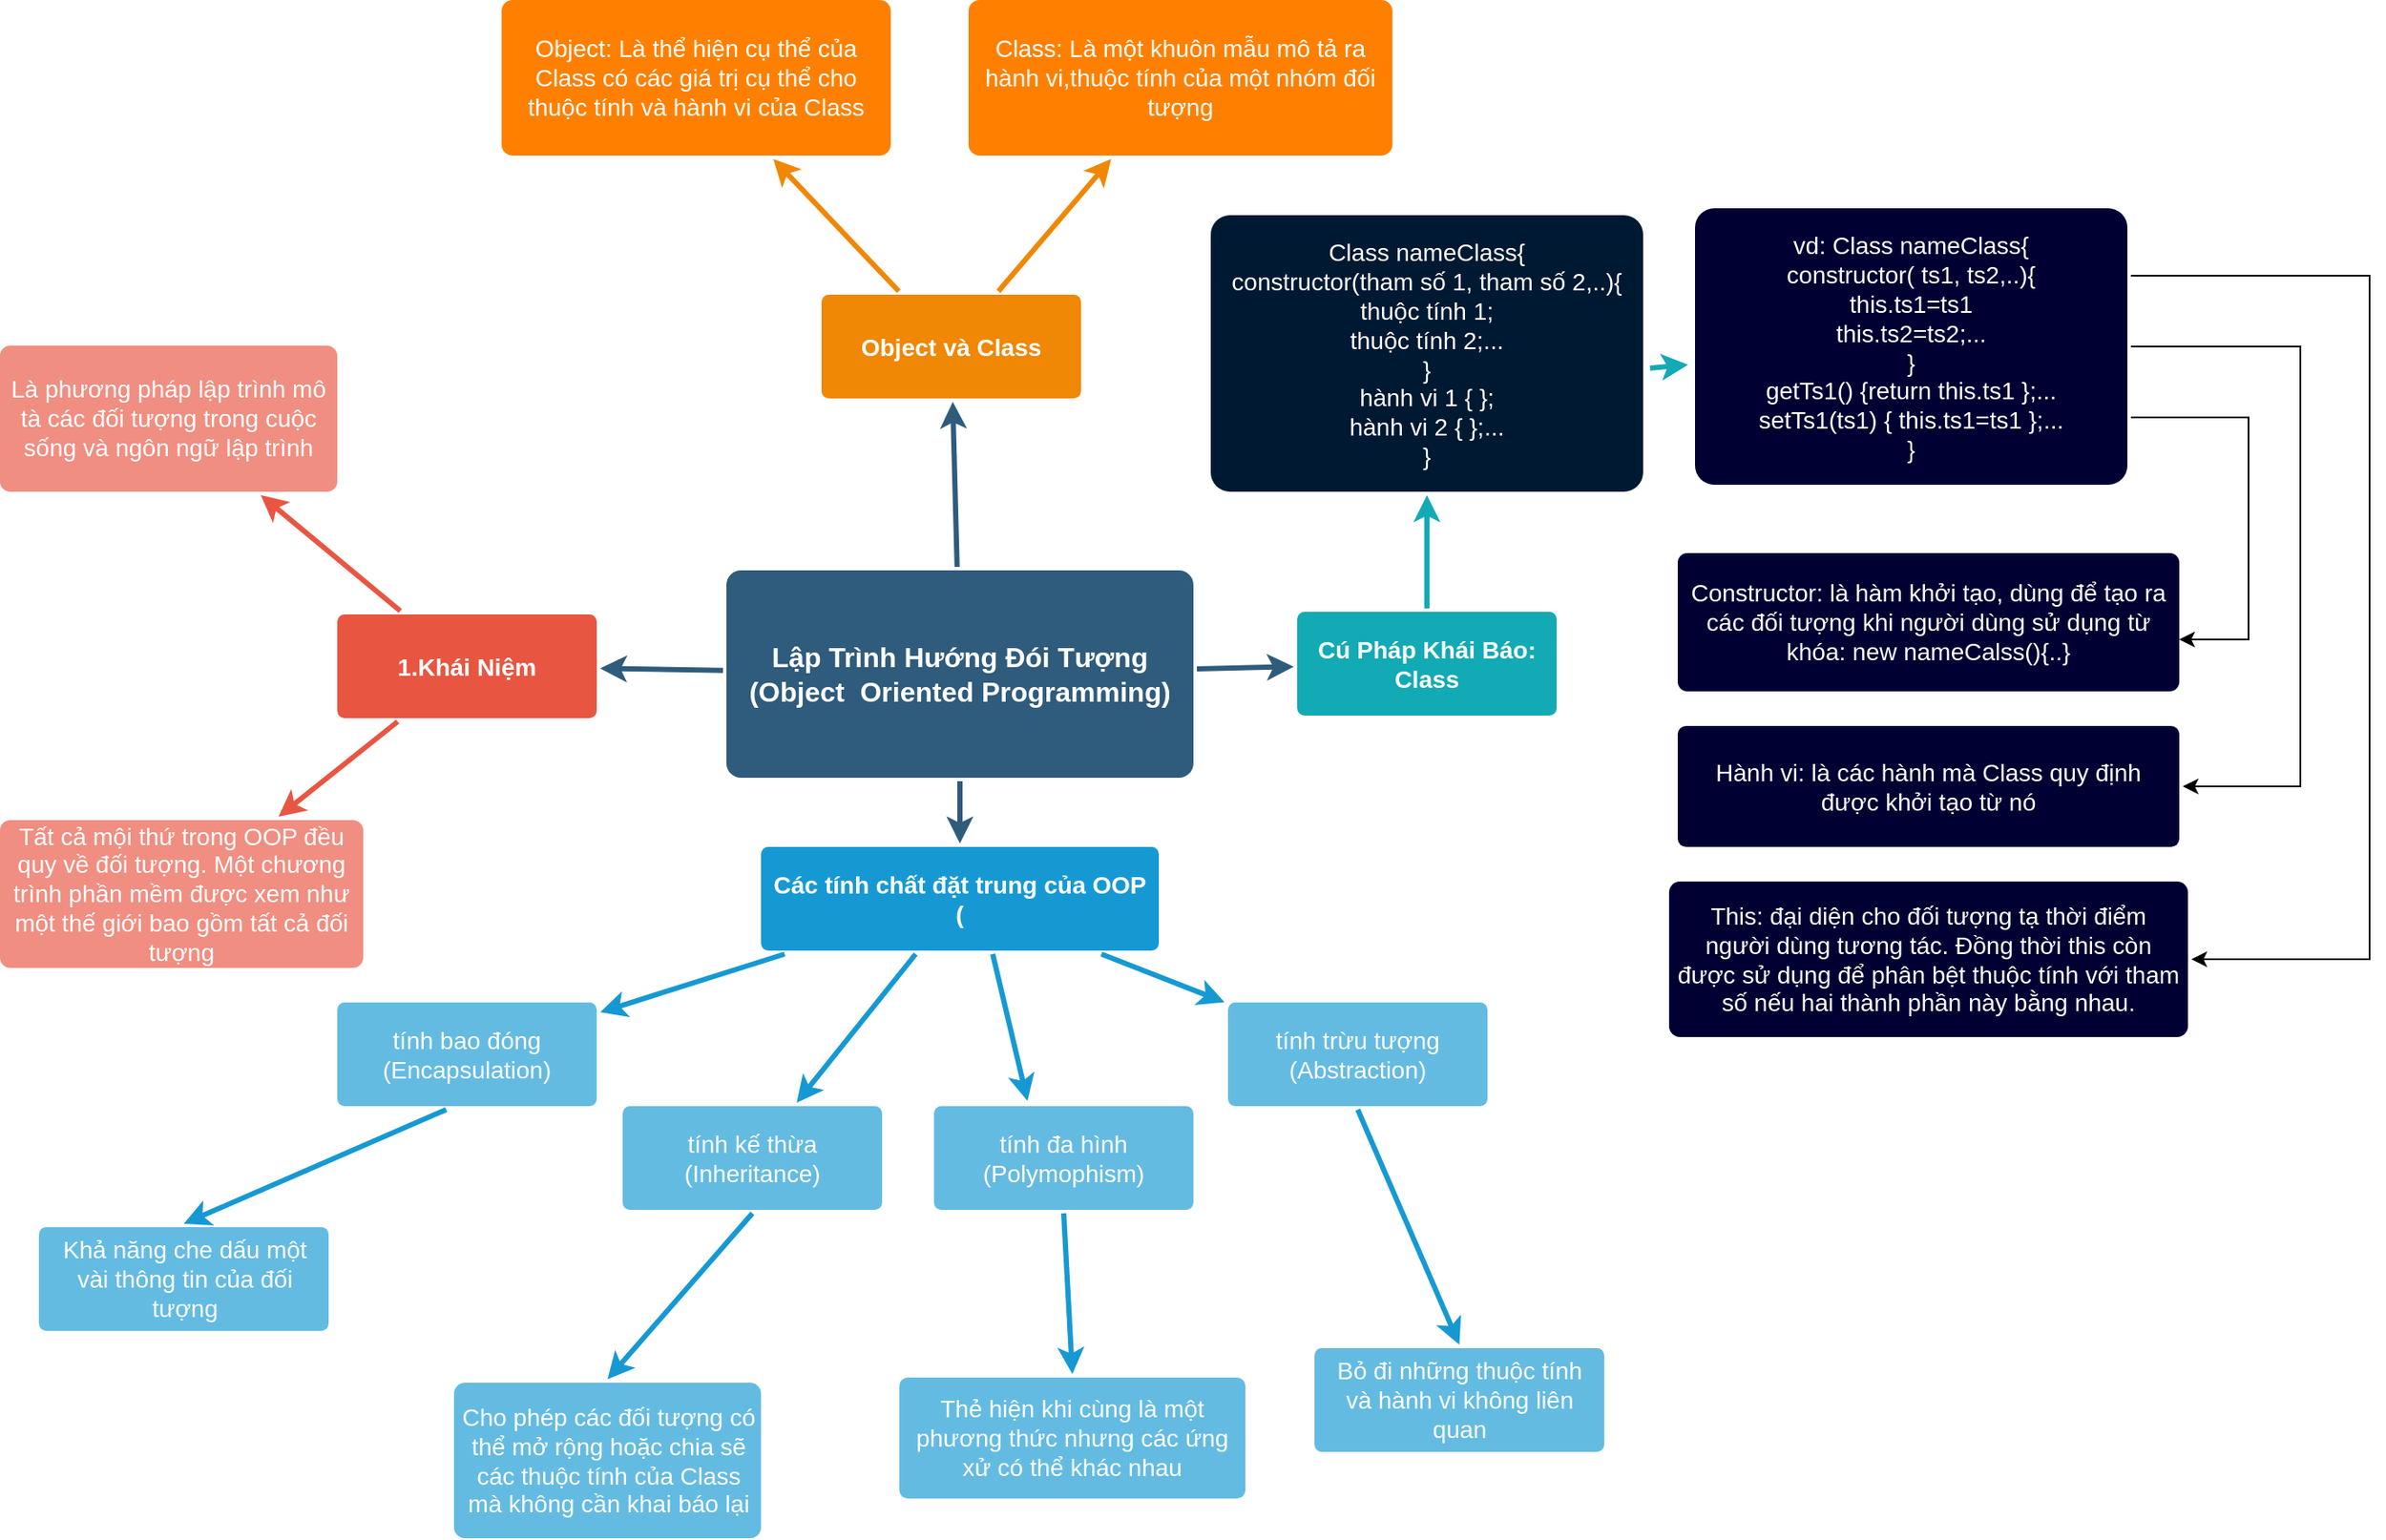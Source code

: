 <mxfile version="15.5.4" type="device"><diagram id="6a731a19-8d31-9384-78a2-239565b7b9f0" name="Page-1"><mxGraphModel dx="868" dy="460" grid="1" gridSize="10" guides="1" tooltips="1" connect="1" arrows="1" fold="1" page="1" pageScale="1" pageWidth="1169" pageHeight="827" background="none" math="0" shadow="0"><root><mxCell id="0"/><mxCell id="1" parent="0"/><mxCell id="1745" value="" style="edgeStyle=none;rounded=0;jumpStyle=none;html=1;shadow=0;labelBackgroundColor=none;startArrow=none;startFill=0;endArrow=classic;endFill=1;jettySize=auto;orthogonalLoop=1;strokeColor=#2F5B7C;strokeWidth=3;fontFamily=Helvetica;fontSize=16;fontColor=#23445D;spacing=5;" parent="1" source="1749" target="1764" edge="1"><mxGeometry relative="1" as="geometry"/></mxCell><mxCell id="1746" value="" style="edgeStyle=none;rounded=0;jumpStyle=none;html=1;shadow=0;labelBackgroundColor=none;startArrow=none;startFill=0;endArrow=classic;endFill=1;jettySize=auto;orthogonalLoop=1;strokeColor=#2F5B7C;strokeWidth=3;fontFamily=Helvetica;fontSize=16;fontColor=#23445D;spacing=5;" parent="1" source="1749" target="1771" edge="1"><mxGeometry relative="1" as="geometry"/></mxCell><mxCell id="1747" value="" style="edgeStyle=none;rounded=0;jumpStyle=none;html=1;shadow=0;labelBackgroundColor=none;startArrow=none;startFill=0;endArrow=classic;endFill=1;jettySize=auto;orthogonalLoop=1;strokeColor=#2F5B7C;strokeWidth=3;fontFamily=Helvetica;fontSize=16;fontColor=#23445D;spacing=5;" parent="1" source="1749" target="1760" edge="1"><mxGeometry relative="1" as="geometry"/></mxCell><mxCell id="1748" value="" style="edgeStyle=none;rounded=0;jumpStyle=none;html=1;shadow=0;labelBackgroundColor=none;startArrow=none;startFill=0;endArrow=classic;endFill=1;jettySize=auto;orthogonalLoop=1;strokeColor=#2F5B7C;strokeWidth=3;fontFamily=Helvetica;fontSize=16;fontColor=#23445D;spacing=5;" parent="1" source="1749" target="1753" edge="1"><mxGeometry relative="1" as="geometry"/></mxCell><mxCell id="1749" value="Lập Trình Hướng Đói Tượng&lt;br&gt;(Object&amp;nbsp; Oriented Programming)" style="rounded=1;whiteSpace=wrap;html=1;shadow=0;labelBackgroundColor=none;strokeColor=none;strokeWidth=3;fillColor=#2F5B7C;fontFamily=Helvetica;fontSize=16;fontColor=#FFFFFF;align=center;fontStyle=1;spacing=5;arcSize=7;perimeterSpacing=2;" parent="1" vertex="1"><mxGeometry x="440" y="360" width="270" height="120" as="geometry"/></mxCell><mxCell id="1750" value="" style="edgeStyle=none;rounded=1;jumpStyle=none;html=1;shadow=0;labelBackgroundColor=none;startArrow=none;startFill=0;jettySize=auto;orthogonalLoop=1;strokeColor=#E85642;strokeWidth=3;fontFamily=Helvetica;fontSize=14;fontColor=#FFFFFF;spacing=5;fontStyle=1;fillColor=#b0e3e6;" parent="1" source="1753" target="1756" edge="1"><mxGeometry relative="1" as="geometry"/></mxCell><mxCell id="1752" value="" style="edgeStyle=none;rounded=1;jumpStyle=none;html=1;shadow=0;labelBackgroundColor=none;startArrow=none;startFill=0;jettySize=auto;orthogonalLoop=1;strokeColor=#E85642;strokeWidth=3;fontFamily=Helvetica;fontSize=14;fontColor=#FFFFFF;spacing=5;fontStyle=1;fillColor=#b0e3e6;" parent="1" source="1753" target="1754" edge="1"><mxGeometry relative="1" as="geometry"/></mxCell><mxCell id="1753" value="1.Khái Niệm" style="rounded=1;whiteSpace=wrap;html=1;shadow=0;labelBackgroundColor=none;strokeColor=none;strokeWidth=3;fillColor=#e85642;fontFamily=Helvetica;fontSize=14;fontColor=#FFFFFF;align=center;spacing=5;fontStyle=1;arcSize=7;perimeterSpacing=2;" parent="1" vertex="1"><mxGeometry x="215" y="385.5" width="150" height="60" as="geometry"/></mxCell><mxCell id="1754" value="Tất cả mội thứ trong OOP đều quy về đối tượng. Một chương trình phần mềm được xem như một thế giới bao gồm tất cả đối tượng" style="rounded=1;whiteSpace=wrap;html=1;shadow=0;labelBackgroundColor=none;strokeColor=none;strokeWidth=3;fillColor=#f08e81;fontFamily=Helvetica;fontSize=14;fontColor=#FFFFFF;align=center;spacing=5;fontStyle=0;arcSize=7;perimeterSpacing=2;" parent="1" vertex="1"><mxGeometry x="20" y="504.5" width="210" height="85.5" as="geometry"/></mxCell><mxCell id="1756" value="Là phương pháp lập trình mô tà các đối tượng trong cuộc sống và ngôn ngữ lập trình" style="rounded=1;whiteSpace=wrap;html=1;shadow=0;labelBackgroundColor=none;strokeColor=none;strokeWidth=3;fillColor=#f08e81;fontFamily=Helvetica;fontSize=14;fontColor=#FFFFFF;align=center;spacing=5;fontStyle=0;arcSize=7;perimeterSpacing=2;" parent="1" vertex="1"><mxGeometry x="20" y="230" width="195" height="84.5" as="geometry"/></mxCell><mxCell id="1757" value="" style="edgeStyle=none;rounded=0;jumpStyle=none;html=1;shadow=0;labelBackgroundColor=none;startArrow=none;startFill=0;endArrow=classic;endFill=1;jettySize=auto;orthogonalLoop=1;strokeColor=#1699D3;strokeWidth=3;fontFamily=Helvetica;fontSize=14;fontColor=#FFFFFF;spacing=5;" parent="1" source="1760" target="1763" edge="1"><mxGeometry relative="1" as="geometry"/></mxCell><mxCell id="1758" value="" style="edgeStyle=none;rounded=0;jumpStyle=none;html=1;shadow=0;labelBackgroundColor=none;startArrow=none;startFill=0;endArrow=classic;endFill=1;jettySize=auto;orthogonalLoop=1;strokeColor=#1699D3;strokeWidth=3;fontFamily=Helvetica;fontSize=14;fontColor=#FFFFFF;spacing=5;" parent="1" source="1760" target="1762" edge="1"><mxGeometry relative="1" as="geometry"/></mxCell><mxCell id="1759" value="" style="edgeStyle=none;rounded=0;jumpStyle=none;html=1;shadow=0;labelBackgroundColor=none;startArrow=none;startFill=0;endArrow=classic;endFill=1;jettySize=auto;orthogonalLoop=1;strokeColor=#1699D3;strokeWidth=3;fontFamily=Helvetica;fontSize=14;fontColor=#FFFFFF;spacing=5;" parent="1" source="1760" target="1761" edge="1"><mxGeometry relative="1" as="geometry"/></mxCell><mxCell id="1760" value="Các tính chất đặt trung của OOP&lt;br&gt;(" style="rounded=1;whiteSpace=wrap;html=1;shadow=0;labelBackgroundColor=none;strokeColor=none;strokeWidth=3;fillColor=#1699d3;fontFamily=Helvetica;fontSize=14;fontColor=#FFFFFF;align=center;spacing=5;fontStyle=1;arcSize=7;perimeterSpacing=2;" parent="1" vertex="1"><mxGeometry x="460" y="520" width="230" height="60" as="geometry"/></mxCell><mxCell id="1761" value="tính trừu tượng&lt;br&gt;(Abstraction)" style="rounded=1;whiteSpace=wrap;html=1;shadow=0;labelBackgroundColor=none;strokeColor=none;strokeWidth=3;fillColor=#64bbe2;fontFamily=Helvetica;fontSize=14;fontColor=#FFFFFF;align=center;spacing=5;arcSize=7;perimeterSpacing=2;" parent="1" vertex="1"><mxGeometry x="730" y="610" width="150" height="60" as="geometry"/></mxCell><mxCell id="1762" value="tính kế thừa&lt;br&gt;(Inheritance)" style="rounded=1;whiteSpace=wrap;html=1;shadow=0;labelBackgroundColor=none;strokeColor=none;strokeWidth=3;fillColor=#64bbe2;fontFamily=Helvetica;fontSize=14;fontColor=#FFFFFF;align=center;spacing=5;arcSize=7;perimeterSpacing=2;" parent="1" vertex="1"><mxGeometry x="380" y="670" width="150" height="60" as="geometry"/></mxCell><mxCell id="1763" value="tính bao đóng&lt;br&gt;(Encapsulation)" style="rounded=1;whiteSpace=wrap;html=1;shadow=0;labelBackgroundColor=none;strokeColor=none;strokeWidth=3;fillColor=#64bbe2;fontFamily=Helvetica;fontSize=14;fontColor=#FFFFFF;align=center;spacing=5;arcSize=7;perimeterSpacing=2;" parent="1" vertex="1"><mxGeometry x="215" y="610" width="150" height="60" as="geometry"/></mxCell><mxCell id="1764" value="Object và Class" style="rounded=1;whiteSpace=wrap;html=1;shadow=0;labelBackgroundColor=none;strokeColor=none;strokeWidth=3;fillColor=#F08705;fontFamily=Helvetica;fontSize=14;fontColor=#FFFFFF;align=center;spacing=5;fontStyle=1;arcSize=7;perimeterSpacing=2;" parent="1" vertex="1"><mxGeometry x="495" y="200.5" width="150" height="60" as="geometry"/></mxCell><mxCell id="1765" value="Class: Là một khuôn mẫu mô tả ra hành vi,thuộc tính của một nhóm đối tượng" style="rounded=1;whiteSpace=wrap;html=1;shadow=0;labelBackgroundColor=none;strokeColor=none;strokeWidth=3;fillColor=#FF8000;fontFamily=Helvetica;fontSize=14;fontColor=#FFFFFF;align=center;spacing=5;arcSize=7;perimeterSpacing=2;" parent="1" vertex="1"><mxGeometry x="580" y="30" width="245" height="90" as="geometry"/></mxCell><mxCell id="1766" value="" style="edgeStyle=none;rounded=0;jumpStyle=none;html=1;shadow=0;labelBackgroundColor=none;startArrow=none;startFill=0;endArrow=classic;endFill=1;jettySize=auto;orthogonalLoop=1;strokeColor=#F08705;strokeWidth=3;fontFamily=Helvetica;fontSize=14;fontColor=#FFFFFF;spacing=5;" parent="1" source="1764" target="1765" edge="1"><mxGeometry relative="1" as="geometry"/></mxCell><mxCell id="1769" value="Object: Là thể hiện cụ thể của Class có các giá trị cụ thể cho thuộc tính và hành vi của Class" style="rounded=1;whiteSpace=wrap;html=1;shadow=0;labelBackgroundColor=none;strokeColor=none;strokeWidth=3;fillColor=#FF8000;fontFamily=Helvetica;fontSize=14;fontColor=#FFFFFF;align=center;spacing=5;arcSize=7;perimeterSpacing=2;" parent="1" vertex="1"><mxGeometry x="310" y="30" width="225" height="90" as="geometry"/></mxCell><mxCell id="1770" value="" style="edgeStyle=none;rounded=0;jumpStyle=none;html=1;shadow=0;labelBackgroundColor=none;startArrow=none;startFill=0;endArrow=classic;endFill=1;jettySize=auto;orthogonalLoop=1;strokeColor=#F08705;strokeWidth=3;fontFamily=Helvetica;fontSize=14;fontColor=#FFFFFF;spacing=5;" parent="1" source="1764" target="1769" edge="1"><mxGeometry relative="1" as="geometry"/></mxCell><mxCell id="1771" value="Cú Pháp Khái Báo: Class" style="rounded=1;whiteSpace=wrap;html=1;shadow=0;labelBackgroundColor=none;strokeColor=none;strokeWidth=3;fillColor=#12aab5;fontFamily=Helvetica;fontSize=14;fontColor=#FFFFFF;align=center;spacing=5;fontStyle=1;arcSize=7;perimeterSpacing=2;" parent="1" vertex="1"><mxGeometry x="770" y="384.0" width="150" height="60" as="geometry"/></mxCell><mxCell id="1772" value="This: đại diện cho đối tượng tạ thời điểm người dùng tương tác. Đồng thời this còn được sử dụng để phân bệt thuộc tính với tham số nếu hai thành phần này bằng nhau." style="rounded=1;whiteSpace=wrap;html=1;shadow=0;labelBackgroundColor=none;strokeColor=none;strokeWidth=3;fillColor=#000033;fontFamily=Helvetica;fontSize=14;fontColor=#FFFFFF;align=center;spacing=5;fontStyle=0;arcSize=7;perimeterSpacing=2;" parent="1" vertex="1"><mxGeometry x="985" y="540" width="300" height="90" as="geometry"/></mxCell><mxCell id="1774" value="Hành vi: là các hành mà Class quy định được khởi tạo từ nó" style="rounded=1;whiteSpace=wrap;html=1;shadow=0;labelBackgroundColor=none;strokeColor=none;strokeWidth=3;fillColor=#000033;fontFamily=Helvetica;fontSize=14;fontColor=#FFFFFF;align=center;spacing=5;fontStyle=0;arcSize=7;perimeterSpacing=2;" parent="1" vertex="1"><mxGeometry x="990" y="450" width="290" height="70" as="geometry"/></mxCell><mxCell id="1776" value="Constructor: là hàm khởi tạo, dùng để tạo ra các đối tượng khi người dùng sử dụng từ khóa: new nameCalss(){..}" style="rounded=1;whiteSpace=wrap;html=1;shadow=0;labelBackgroundColor=none;strokeColor=none;strokeWidth=3;fillColor=#000033;fontFamily=Helvetica;fontSize=14;fontColor=#FFFFFF;align=center;spacing=5;fontStyle=0;arcSize=7;perimeterSpacing=2;" parent="1" vertex="1"><mxGeometry x="990" y="350" width="290" height="80" as="geometry"/></mxCell><mxCell id="1778" value="Class nameClass{&lt;br&gt;constructor(tham số 1, tham số 2,..){&lt;br&gt;thuộc tính 1;&lt;br&gt;thuộc tính 2;...&lt;br&gt;}&lt;br&gt;hành vi 1 { };&lt;br&gt;hành vi 2 { };...&lt;br&gt;}" style="rounded=1;whiteSpace=wrap;html=1;shadow=0;labelBackgroundColor=none;strokeColor=none;strokeWidth=3;fillColor=#001933;fontFamily=Helvetica;fontSize=14;fontColor=#FFFFFF;align=center;spacing=5;fontStyle=0;arcSize=7;perimeterSpacing=2;" parent="1" vertex="1"><mxGeometry x="720" y="154.5" width="250" height="160" as="geometry"/></mxCell><mxCell id="1779" value="" style="edgeStyle=none;rounded=1;jumpStyle=none;html=1;shadow=0;labelBackgroundColor=none;startArrow=none;startFill=0;jettySize=auto;orthogonalLoop=1;strokeColor=#12AAB5;strokeWidth=3;fontFamily=Helvetica;fontSize=14;fontColor=#FFFFFF;spacing=5;fontStyle=1;fillColor=#b0e3e6;" parent="1" source="1771" target="1778" edge="1"><mxGeometry relative="1" as="geometry"/></mxCell><mxCell id="zZJ-dFap_EVZpQ4z2egO-1791" style="edgeStyle=orthogonalEdgeStyle;rounded=0;orthogonalLoop=1;jettySize=auto;html=1;exitX=1;exitY=0.75;exitDx=0;exitDy=0;entryX=0.993;entryY=0.619;entryDx=0;entryDy=0;entryPerimeter=0;" edge="1" parent="1" source="zZJ-dFap_EVZpQ4z2egO-1779" target="1776"><mxGeometry relative="1" as="geometry"><mxPoint x="1370" y="400" as="targetPoint"/><Array as="points"><mxPoint x="1320" y="272"/><mxPoint x="1320" y="400"/></Array></mxGeometry></mxCell><mxCell id="zZJ-dFap_EVZpQ4z2egO-1793" style="edgeStyle=orthogonalEdgeStyle;rounded=0;orthogonalLoop=1;jettySize=auto;html=1;exitX=1;exitY=0.5;exitDx=0;exitDy=0;entryX=1;entryY=0.5;entryDx=0;entryDy=0;" edge="1" parent="1" source="zZJ-dFap_EVZpQ4z2egO-1779" target="1774"><mxGeometry relative="1" as="geometry"><mxPoint x="1370" y="520" as="targetPoint"/><Array as="points"><mxPoint x="1350" y="231"/><mxPoint x="1350" y="485"/></Array></mxGeometry></mxCell><mxCell id="zZJ-dFap_EVZpQ4z2egO-1794" style="edgeStyle=orthogonalEdgeStyle;rounded=0;orthogonalLoop=1;jettySize=auto;html=1;exitX=1;exitY=0.25;exitDx=0;exitDy=0;entryX=1;entryY=0.5;entryDx=0;entryDy=0;" edge="1" parent="1" source="zZJ-dFap_EVZpQ4z2egO-1779" target="1772"><mxGeometry relative="1" as="geometry"><mxPoint x="1400" y="640" as="targetPoint"/><Array as="points"><mxPoint x="1390" y="190"/><mxPoint x="1390" y="585"/></Array></mxGeometry></mxCell><mxCell id="zZJ-dFap_EVZpQ4z2egO-1779" value="vd: Class nameClass{&lt;br&gt;constructor( ts1, ts2,..){&lt;br&gt;this.ts1=ts1&lt;br&gt;this.ts2=ts2;...&lt;br&gt;}&lt;br&gt;getTs1() {return this.ts1 };...&lt;br&gt;setTs1(ts1) { this.ts1=ts1 };...&lt;br&gt;}" style="rounded=1;whiteSpace=wrap;html=1;shadow=0;labelBackgroundColor=none;strokeColor=none;strokeWidth=3;fillColor=#000033;fontFamily=Helvetica;fontSize=14;fontColor=#FFFFFF;align=center;spacing=5;fontStyle=0;arcSize=7;perimeterSpacing=2;" vertex="1" parent="1"><mxGeometry x="1000" y="150.5" width="250" height="160" as="geometry"/></mxCell><mxCell id="zZJ-dFap_EVZpQ4z2egO-1780" value="" style="edgeStyle=none;rounded=1;jumpStyle=none;html=1;shadow=0;labelBackgroundColor=none;startArrow=none;startFill=0;jettySize=auto;orthogonalLoop=1;strokeColor=#12AAB5;strokeWidth=3;fontFamily=Helvetica;fontSize=14;fontColor=#FFFFFF;spacing=5;fontStyle=1;fillColor=#b0e3e6;entryX=-0.008;entryY=0.564;entryDx=0;entryDy=0;exitX=1.008;exitY=0.552;exitDx=0;exitDy=0;exitPerimeter=0;entryPerimeter=0;" edge="1" parent="1" source="1778" target="zZJ-dFap_EVZpQ4z2egO-1779"><mxGeometry relative="1" as="geometry"><mxPoint x="990" y="260" as="sourcePoint"/><mxPoint x="990" y="194.5" as="targetPoint"/></mxGeometry></mxCell><mxCell id="zZJ-dFap_EVZpQ4z2egO-1781" value="tính đa hình&lt;br&gt;(Polymophism)" style="rounded=1;whiteSpace=wrap;html=1;shadow=0;labelBackgroundColor=none;strokeColor=none;strokeWidth=3;fillColor=#64bbe2;fontFamily=Helvetica;fontSize=14;fontColor=#FFFFFF;align=center;spacing=5;arcSize=7;perimeterSpacing=2;" vertex="1" parent="1"><mxGeometry x="560" y="670" width="150" height="60" as="geometry"/></mxCell><mxCell id="zZJ-dFap_EVZpQ4z2egO-1782" value="" style="edgeStyle=none;rounded=0;jumpStyle=none;html=1;shadow=0;labelBackgroundColor=none;startArrow=none;startFill=0;endArrow=classic;endFill=1;jettySize=auto;orthogonalLoop=1;strokeColor=#1699D3;strokeWidth=3;fontFamily=Helvetica;fontSize=14;fontColor=#FFFFFF;spacing=5;exitX=0.581;exitY=1;exitDx=0;exitDy=0;exitPerimeter=0;entryX=0.364;entryY=-0.016;entryDx=0;entryDy=0;entryPerimeter=0;" edge="1" parent="1" source="1760" target="zZJ-dFap_EVZpQ4z2egO-1781"><mxGeometry relative="1" as="geometry"><mxPoint x="600" y="610" as="sourcePoint"/><mxPoint x="531.2" y="696" as="targetPoint"/></mxGeometry></mxCell><mxCell id="zZJ-dFap_EVZpQ4z2egO-1783" value="Khả năng che dấu một vài thông tin của đối tượng" style="rounded=1;whiteSpace=wrap;html=1;shadow=0;labelBackgroundColor=none;strokeColor=none;strokeWidth=3;fillColor=#64bbe2;fontFamily=Helvetica;fontSize=14;fontColor=#FFFFFF;align=center;spacing=5;arcSize=7;perimeterSpacing=2;" vertex="1" parent="1"><mxGeometry x="42.5" y="740" width="167.5" height="60" as="geometry"/></mxCell><mxCell id="zZJ-dFap_EVZpQ4z2egO-1784" value="Cho phép các đối tượng có thể mở rộng hoặc chia sẽ các thuộc tính của Class mà không cần khai báo lại" style="rounded=1;whiteSpace=wrap;html=1;shadow=0;labelBackgroundColor=none;strokeColor=none;strokeWidth=3;fillColor=#64bbe2;fontFamily=Helvetica;fontSize=14;fontColor=#FFFFFF;align=center;spacing=5;arcSize=7;perimeterSpacing=2;" vertex="1" parent="1"><mxGeometry x="282.5" y="830" width="177.5" height="90" as="geometry"/></mxCell><mxCell id="zZJ-dFap_EVZpQ4z2egO-1785" value="Thẻ hiện khi cùng là một phương thức nhưng các ứng xử có thể khác nhau" style="rounded=1;whiteSpace=wrap;html=1;shadow=0;labelBackgroundColor=none;strokeColor=none;strokeWidth=3;fillColor=#64bbe2;fontFamily=Helvetica;fontSize=14;fontColor=#FFFFFF;align=center;spacing=5;arcSize=7;perimeterSpacing=2;" vertex="1" parent="1"><mxGeometry x="540" y="827" width="200" height="70" as="geometry"/></mxCell><mxCell id="zZJ-dFap_EVZpQ4z2egO-1786" value="Bỏ đi những thuộc tính và hành vi không liên quan" style="rounded=1;whiteSpace=wrap;html=1;shadow=0;labelBackgroundColor=none;strokeColor=none;strokeWidth=3;fillColor=#64bbe2;fontFamily=Helvetica;fontSize=14;fontColor=#FFFFFF;align=center;spacing=5;arcSize=7;perimeterSpacing=2;" vertex="1" parent="1"><mxGeometry x="780" y="810" width="167.5" height="60" as="geometry"/></mxCell><mxCell id="zZJ-dFap_EVZpQ4z2egO-1787" value="" style="edgeStyle=none;rounded=0;jumpStyle=none;html=1;shadow=0;labelBackgroundColor=none;startArrow=none;startFill=0;endArrow=classic;endFill=1;jettySize=auto;orthogonalLoop=1;strokeColor=#1699D3;strokeWidth=3;fontFamily=Helvetica;fontSize=14;fontColor=#FFFFFF;spacing=5;exitX=0.5;exitY=1;exitDx=0;exitDy=0;entryX=0.5;entryY=0;entryDx=0;entryDy=0;" edge="1" parent="1" source="zZJ-dFap_EVZpQ4z2egO-1781" target="zZJ-dFap_EVZpQ4z2egO-1785"><mxGeometry relative="1" as="geometry"><mxPoint x="630" y="770" as="sourcePoint"/><mxPoint x="650.102" y="854.976" as="targetPoint"/></mxGeometry></mxCell><mxCell id="zZJ-dFap_EVZpQ4z2egO-1788" value="" style="edgeStyle=none;rounded=0;jumpStyle=none;html=1;shadow=0;labelBackgroundColor=none;startArrow=none;startFill=0;endArrow=classic;endFill=1;jettySize=auto;orthogonalLoop=1;strokeColor=#1699D3;strokeWidth=3;fontFamily=Helvetica;fontSize=14;fontColor=#FFFFFF;spacing=5;exitX=0.5;exitY=1;exitDx=0;exitDy=0;entryX=0.5;entryY=0;entryDx=0;entryDy=0;" edge="1" parent="1" source="1761" target="zZJ-dFap_EVZpQ4z2egO-1786"><mxGeometry relative="1" as="geometry"><mxPoint x="840" y="710" as="sourcePoint"/><mxPoint x="860.102" y="794.976" as="targetPoint"/></mxGeometry></mxCell><mxCell id="zZJ-dFap_EVZpQ4z2egO-1789" value="" style="edgeStyle=none;rounded=0;jumpStyle=none;html=1;shadow=0;labelBackgroundColor=none;startArrow=none;startFill=0;endArrow=classic;endFill=1;jettySize=auto;orthogonalLoop=1;strokeColor=#1699D3;strokeWidth=3;fontFamily=Helvetica;fontSize=14;fontColor=#FFFFFF;spacing=5;exitX=0.5;exitY=1;exitDx=0;exitDy=0;entryX=0.5;entryY=0;entryDx=0;entryDy=0;" edge="1" parent="1" source="1762" target="zZJ-dFap_EVZpQ4z2egO-1784"><mxGeometry relative="1" as="geometry"><mxPoint x="400" y="770" as="sourcePoint"/><mxPoint x="420.102" y="854.976" as="targetPoint"/></mxGeometry></mxCell><mxCell id="zZJ-dFap_EVZpQ4z2egO-1790" value="" style="edgeStyle=none;rounded=0;jumpStyle=none;html=1;shadow=0;labelBackgroundColor=none;startArrow=none;startFill=0;endArrow=classic;endFill=1;jettySize=auto;orthogonalLoop=1;strokeColor=#1699D3;strokeWidth=3;fontFamily=Helvetica;fontSize=14;fontColor=#FFFFFF;spacing=5;exitX=0.422;exitY=1;exitDx=0;exitDy=0;exitPerimeter=0;entryX=0.5;entryY=0;entryDx=0;entryDy=0;" edge="1" parent="1" source="1763" target="zZJ-dFap_EVZpQ4z2egO-1783"><mxGeometry relative="1" as="geometry"><mxPoint x="220" y="700" as="sourcePoint"/><mxPoint x="240.102" y="784.976" as="targetPoint"/></mxGeometry></mxCell></root></mxGraphModel></diagram></mxfile>
